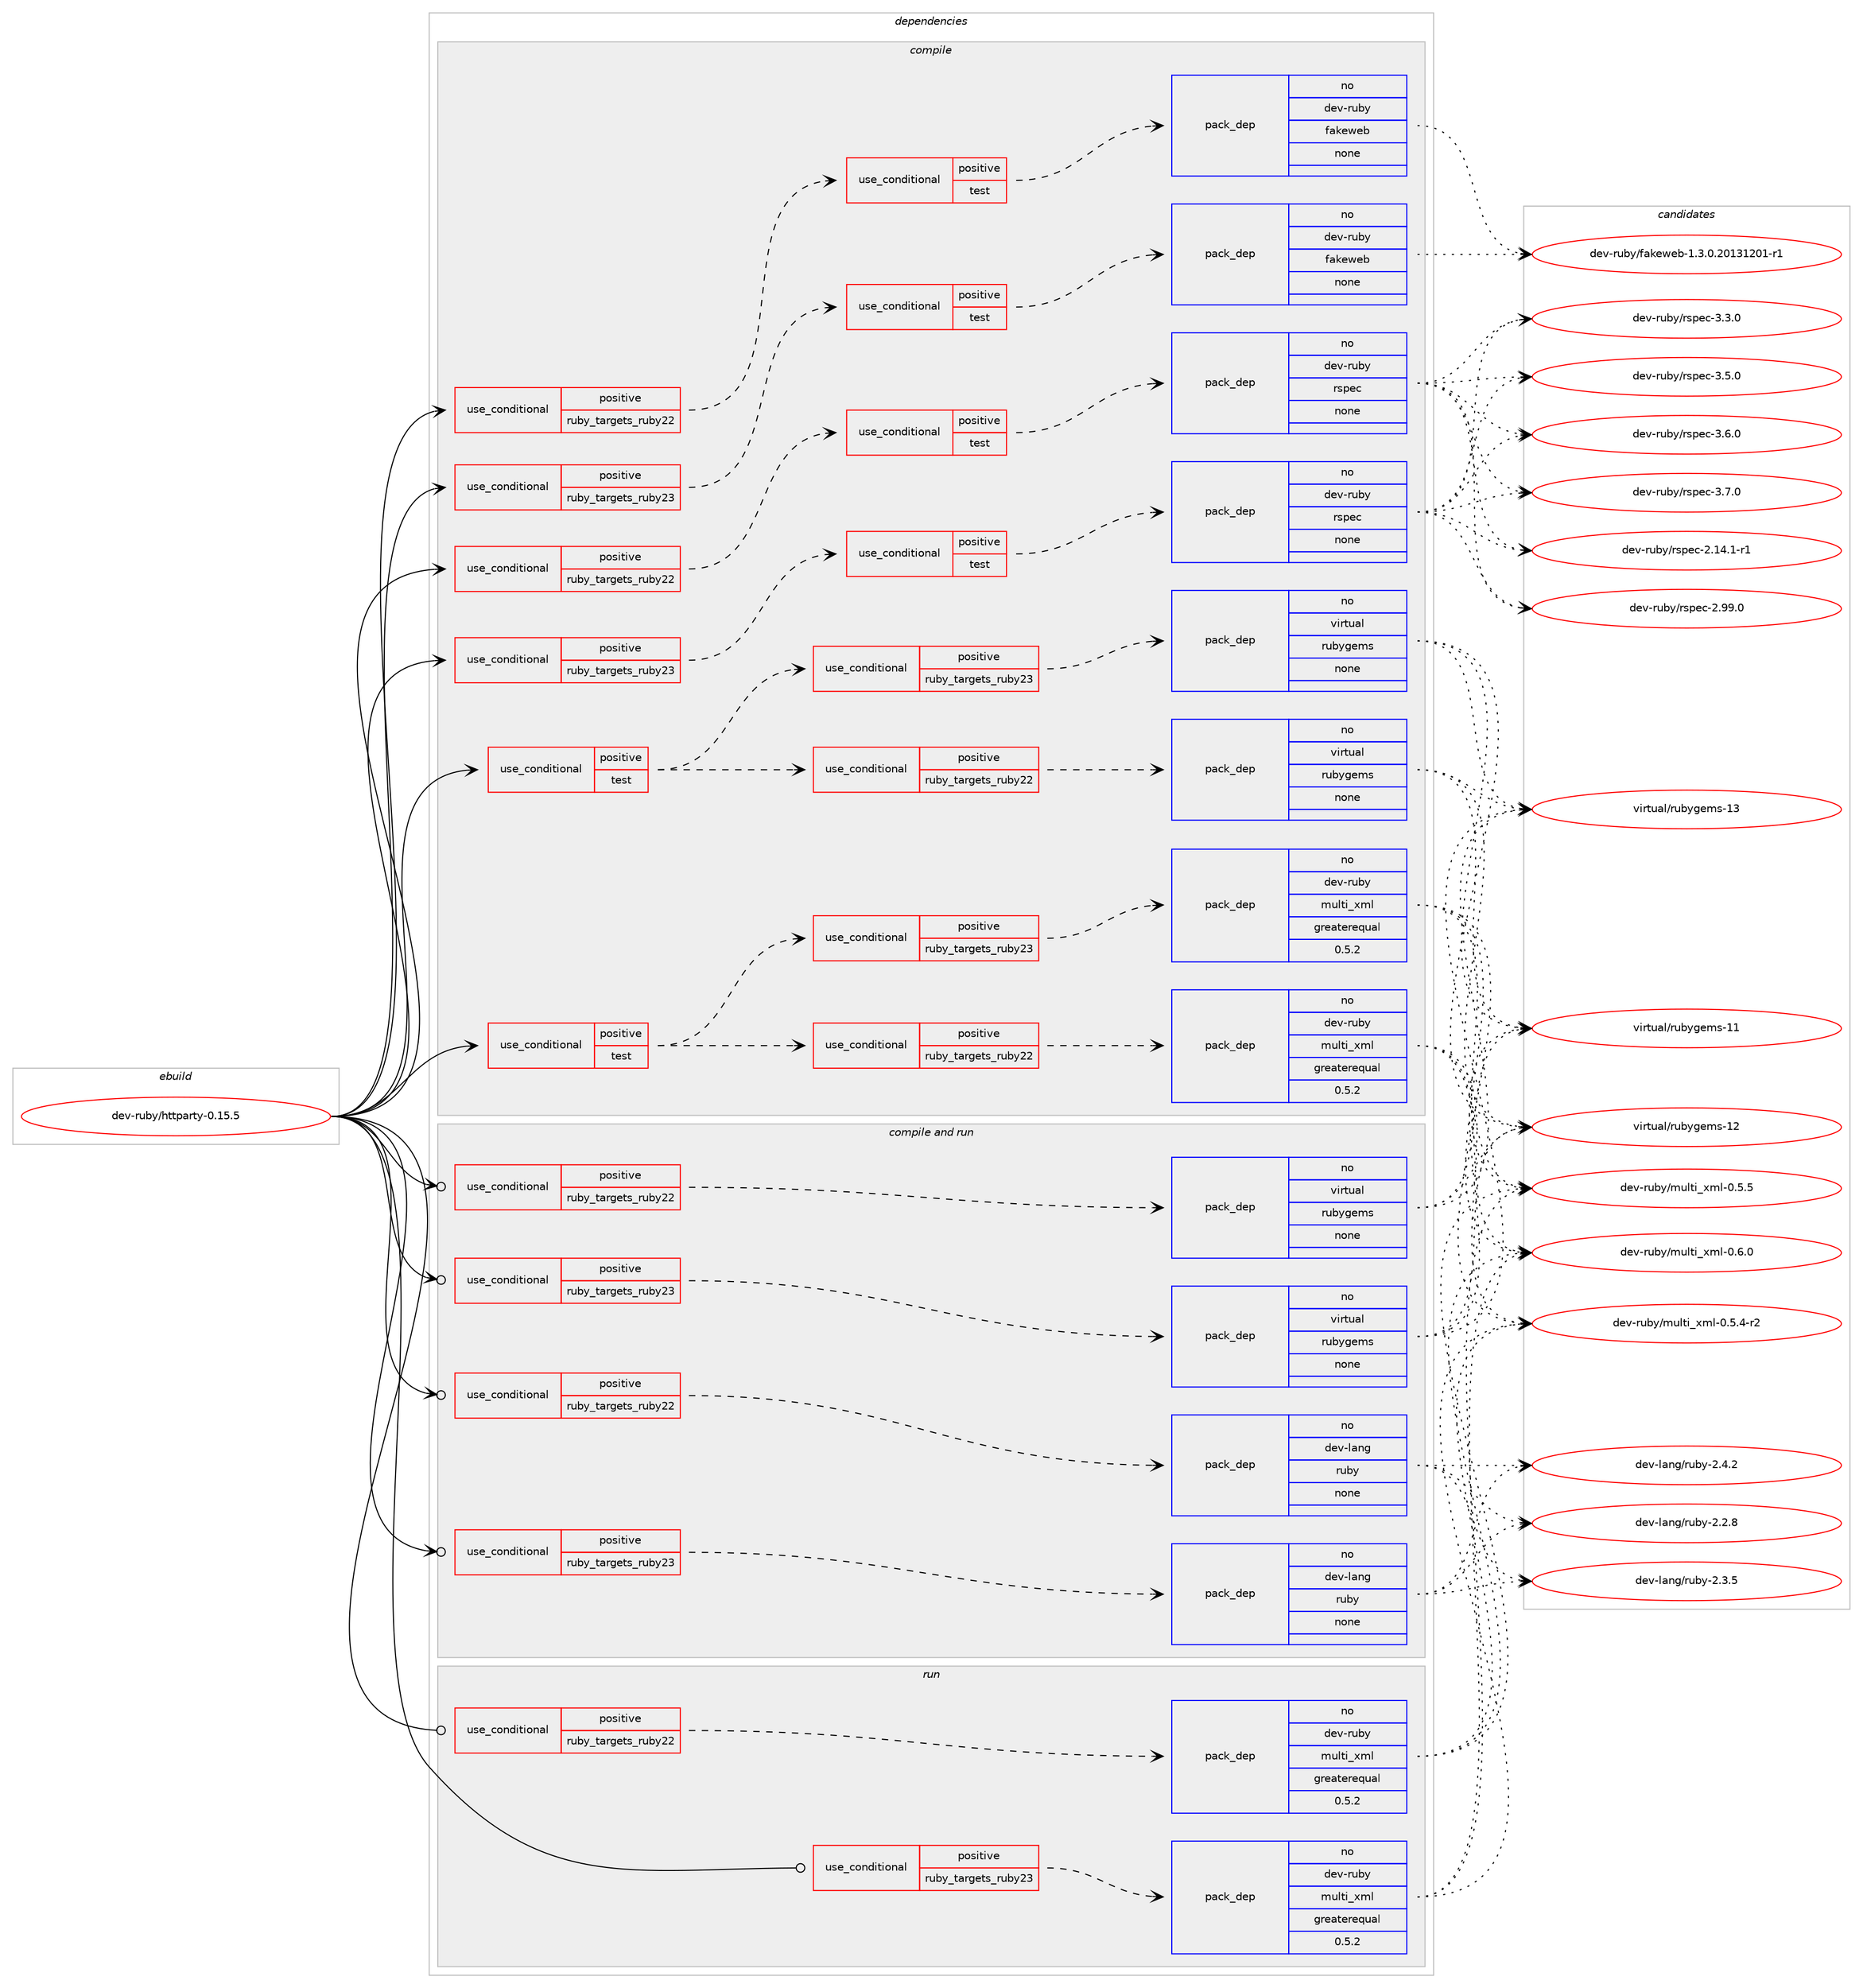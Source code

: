 digraph prolog {

# *************
# Graph options
# *************

newrank=true;
concentrate=true;
compound=true;
graph [rankdir=LR,fontname=Helvetica,fontsize=10,ranksep=1.5];#, ranksep=2.5, nodesep=0.2];
edge  [arrowhead=vee];
node  [fontname=Helvetica,fontsize=10];

# **********
# The ebuild
# **********

subgraph cluster_leftcol {
color=gray;
rank=same;
label=<<i>ebuild</i>>;
id [label="dev-ruby/httparty-0.15.5", color=red, width=4, href="../dev-ruby/httparty-0.15.5.svg"];
}

# ****************
# The dependencies
# ****************

subgraph cluster_midcol {
color=gray;
label=<<i>dependencies</i>>;
subgraph cluster_compile {
fillcolor="#eeeeee";
style=filled;
label=<<i>compile</i>>;
subgraph cond59248 {
dependency242984 [label=<<TABLE BORDER="0" CELLBORDER="1" CELLSPACING="0" CELLPADDING="4"><TR><TD ROWSPAN="3" CELLPADDING="10">use_conditional</TD></TR><TR><TD>positive</TD></TR><TR><TD>ruby_targets_ruby22</TD></TR></TABLE>>, shape=none, color=red];
subgraph cond59249 {
dependency242985 [label=<<TABLE BORDER="0" CELLBORDER="1" CELLSPACING="0" CELLPADDING="4"><TR><TD ROWSPAN="3" CELLPADDING="10">use_conditional</TD></TR><TR><TD>positive</TD></TR><TR><TD>test</TD></TR></TABLE>>, shape=none, color=red];
subgraph pack179659 {
dependency242986 [label=<<TABLE BORDER="0" CELLBORDER="1" CELLSPACING="0" CELLPADDING="4" WIDTH="220"><TR><TD ROWSPAN="6" CELLPADDING="30">pack_dep</TD></TR><TR><TD WIDTH="110">no</TD></TR><TR><TD>dev-ruby</TD></TR><TR><TD>fakeweb</TD></TR><TR><TD>none</TD></TR><TR><TD></TD></TR></TABLE>>, shape=none, color=blue];
}
dependency242985:e -> dependency242986:w [weight=20,style="dashed",arrowhead="vee"];
}
dependency242984:e -> dependency242985:w [weight=20,style="dashed",arrowhead="vee"];
}
id:e -> dependency242984:w [weight=20,style="solid",arrowhead="vee"];
subgraph cond59250 {
dependency242987 [label=<<TABLE BORDER="0" CELLBORDER="1" CELLSPACING="0" CELLPADDING="4"><TR><TD ROWSPAN="3" CELLPADDING="10">use_conditional</TD></TR><TR><TD>positive</TD></TR><TR><TD>ruby_targets_ruby22</TD></TR></TABLE>>, shape=none, color=red];
subgraph cond59251 {
dependency242988 [label=<<TABLE BORDER="0" CELLBORDER="1" CELLSPACING="0" CELLPADDING="4"><TR><TD ROWSPAN="3" CELLPADDING="10">use_conditional</TD></TR><TR><TD>positive</TD></TR><TR><TD>test</TD></TR></TABLE>>, shape=none, color=red];
subgraph pack179660 {
dependency242989 [label=<<TABLE BORDER="0" CELLBORDER="1" CELLSPACING="0" CELLPADDING="4" WIDTH="220"><TR><TD ROWSPAN="6" CELLPADDING="30">pack_dep</TD></TR><TR><TD WIDTH="110">no</TD></TR><TR><TD>dev-ruby</TD></TR><TR><TD>rspec</TD></TR><TR><TD>none</TD></TR><TR><TD></TD></TR></TABLE>>, shape=none, color=blue];
}
dependency242988:e -> dependency242989:w [weight=20,style="dashed",arrowhead="vee"];
}
dependency242987:e -> dependency242988:w [weight=20,style="dashed",arrowhead="vee"];
}
id:e -> dependency242987:w [weight=20,style="solid",arrowhead="vee"];
subgraph cond59252 {
dependency242990 [label=<<TABLE BORDER="0" CELLBORDER="1" CELLSPACING="0" CELLPADDING="4"><TR><TD ROWSPAN="3" CELLPADDING="10">use_conditional</TD></TR><TR><TD>positive</TD></TR><TR><TD>ruby_targets_ruby23</TD></TR></TABLE>>, shape=none, color=red];
subgraph cond59253 {
dependency242991 [label=<<TABLE BORDER="0" CELLBORDER="1" CELLSPACING="0" CELLPADDING="4"><TR><TD ROWSPAN="3" CELLPADDING="10">use_conditional</TD></TR><TR><TD>positive</TD></TR><TR><TD>test</TD></TR></TABLE>>, shape=none, color=red];
subgraph pack179661 {
dependency242992 [label=<<TABLE BORDER="0" CELLBORDER="1" CELLSPACING="0" CELLPADDING="4" WIDTH="220"><TR><TD ROWSPAN="6" CELLPADDING="30">pack_dep</TD></TR><TR><TD WIDTH="110">no</TD></TR><TR><TD>dev-ruby</TD></TR><TR><TD>fakeweb</TD></TR><TR><TD>none</TD></TR><TR><TD></TD></TR></TABLE>>, shape=none, color=blue];
}
dependency242991:e -> dependency242992:w [weight=20,style="dashed",arrowhead="vee"];
}
dependency242990:e -> dependency242991:w [weight=20,style="dashed",arrowhead="vee"];
}
id:e -> dependency242990:w [weight=20,style="solid",arrowhead="vee"];
subgraph cond59254 {
dependency242993 [label=<<TABLE BORDER="0" CELLBORDER="1" CELLSPACING="0" CELLPADDING="4"><TR><TD ROWSPAN="3" CELLPADDING="10">use_conditional</TD></TR><TR><TD>positive</TD></TR><TR><TD>ruby_targets_ruby23</TD></TR></TABLE>>, shape=none, color=red];
subgraph cond59255 {
dependency242994 [label=<<TABLE BORDER="0" CELLBORDER="1" CELLSPACING="0" CELLPADDING="4"><TR><TD ROWSPAN="3" CELLPADDING="10">use_conditional</TD></TR><TR><TD>positive</TD></TR><TR><TD>test</TD></TR></TABLE>>, shape=none, color=red];
subgraph pack179662 {
dependency242995 [label=<<TABLE BORDER="0" CELLBORDER="1" CELLSPACING="0" CELLPADDING="4" WIDTH="220"><TR><TD ROWSPAN="6" CELLPADDING="30">pack_dep</TD></TR><TR><TD WIDTH="110">no</TD></TR><TR><TD>dev-ruby</TD></TR><TR><TD>rspec</TD></TR><TR><TD>none</TD></TR><TR><TD></TD></TR></TABLE>>, shape=none, color=blue];
}
dependency242994:e -> dependency242995:w [weight=20,style="dashed",arrowhead="vee"];
}
dependency242993:e -> dependency242994:w [weight=20,style="dashed",arrowhead="vee"];
}
id:e -> dependency242993:w [weight=20,style="solid",arrowhead="vee"];
subgraph cond59256 {
dependency242996 [label=<<TABLE BORDER="0" CELLBORDER="1" CELLSPACING="0" CELLPADDING="4"><TR><TD ROWSPAN="3" CELLPADDING="10">use_conditional</TD></TR><TR><TD>positive</TD></TR><TR><TD>test</TD></TR></TABLE>>, shape=none, color=red];
subgraph cond59257 {
dependency242997 [label=<<TABLE BORDER="0" CELLBORDER="1" CELLSPACING="0" CELLPADDING="4"><TR><TD ROWSPAN="3" CELLPADDING="10">use_conditional</TD></TR><TR><TD>positive</TD></TR><TR><TD>ruby_targets_ruby22</TD></TR></TABLE>>, shape=none, color=red];
subgraph pack179663 {
dependency242998 [label=<<TABLE BORDER="0" CELLBORDER="1" CELLSPACING="0" CELLPADDING="4" WIDTH="220"><TR><TD ROWSPAN="6" CELLPADDING="30">pack_dep</TD></TR><TR><TD WIDTH="110">no</TD></TR><TR><TD>dev-ruby</TD></TR><TR><TD>multi_xml</TD></TR><TR><TD>greaterequal</TD></TR><TR><TD>0.5.2</TD></TR></TABLE>>, shape=none, color=blue];
}
dependency242997:e -> dependency242998:w [weight=20,style="dashed",arrowhead="vee"];
}
dependency242996:e -> dependency242997:w [weight=20,style="dashed",arrowhead="vee"];
subgraph cond59258 {
dependency242999 [label=<<TABLE BORDER="0" CELLBORDER="1" CELLSPACING="0" CELLPADDING="4"><TR><TD ROWSPAN="3" CELLPADDING="10">use_conditional</TD></TR><TR><TD>positive</TD></TR><TR><TD>ruby_targets_ruby23</TD></TR></TABLE>>, shape=none, color=red];
subgraph pack179664 {
dependency243000 [label=<<TABLE BORDER="0" CELLBORDER="1" CELLSPACING="0" CELLPADDING="4" WIDTH="220"><TR><TD ROWSPAN="6" CELLPADDING="30">pack_dep</TD></TR><TR><TD WIDTH="110">no</TD></TR><TR><TD>dev-ruby</TD></TR><TR><TD>multi_xml</TD></TR><TR><TD>greaterequal</TD></TR><TR><TD>0.5.2</TD></TR></TABLE>>, shape=none, color=blue];
}
dependency242999:e -> dependency243000:w [weight=20,style="dashed",arrowhead="vee"];
}
dependency242996:e -> dependency242999:w [weight=20,style="dashed",arrowhead="vee"];
}
id:e -> dependency242996:w [weight=20,style="solid",arrowhead="vee"];
subgraph cond59259 {
dependency243001 [label=<<TABLE BORDER="0" CELLBORDER="1" CELLSPACING="0" CELLPADDING="4"><TR><TD ROWSPAN="3" CELLPADDING="10">use_conditional</TD></TR><TR><TD>positive</TD></TR><TR><TD>test</TD></TR></TABLE>>, shape=none, color=red];
subgraph cond59260 {
dependency243002 [label=<<TABLE BORDER="0" CELLBORDER="1" CELLSPACING="0" CELLPADDING="4"><TR><TD ROWSPAN="3" CELLPADDING="10">use_conditional</TD></TR><TR><TD>positive</TD></TR><TR><TD>ruby_targets_ruby22</TD></TR></TABLE>>, shape=none, color=red];
subgraph pack179665 {
dependency243003 [label=<<TABLE BORDER="0" CELLBORDER="1" CELLSPACING="0" CELLPADDING="4" WIDTH="220"><TR><TD ROWSPAN="6" CELLPADDING="30">pack_dep</TD></TR><TR><TD WIDTH="110">no</TD></TR><TR><TD>virtual</TD></TR><TR><TD>rubygems</TD></TR><TR><TD>none</TD></TR><TR><TD></TD></TR></TABLE>>, shape=none, color=blue];
}
dependency243002:e -> dependency243003:w [weight=20,style="dashed",arrowhead="vee"];
}
dependency243001:e -> dependency243002:w [weight=20,style="dashed",arrowhead="vee"];
subgraph cond59261 {
dependency243004 [label=<<TABLE BORDER="0" CELLBORDER="1" CELLSPACING="0" CELLPADDING="4"><TR><TD ROWSPAN="3" CELLPADDING="10">use_conditional</TD></TR><TR><TD>positive</TD></TR><TR><TD>ruby_targets_ruby23</TD></TR></TABLE>>, shape=none, color=red];
subgraph pack179666 {
dependency243005 [label=<<TABLE BORDER="0" CELLBORDER="1" CELLSPACING="0" CELLPADDING="4" WIDTH="220"><TR><TD ROWSPAN="6" CELLPADDING="30">pack_dep</TD></TR><TR><TD WIDTH="110">no</TD></TR><TR><TD>virtual</TD></TR><TR><TD>rubygems</TD></TR><TR><TD>none</TD></TR><TR><TD></TD></TR></TABLE>>, shape=none, color=blue];
}
dependency243004:e -> dependency243005:w [weight=20,style="dashed",arrowhead="vee"];
}
dependency243001:e -> dependency243004:w [weight=20,style="dashed",arrowhead="vee"];
}
id:e -> dependency243001:w [weight=20,style="solid",arrowhead="vee"];
}
subgraph cluster_compileandrun {
fillcolor="#eeeeee";
style=filled;
label=<<i>compile and run</i>>;
subgraph cond59262 {
dependency243006 [label=<<TABLE BORDER="0" CELLBORDER="1" CELLSPACING="0" CELLPADDING="4"><TR><TD ROWSPAN="3" CELLPADDING="10">use_conditional</TD></TR><TR><TD>positive</TD></TR><TR><TD>ruby_targets_ruby22</TD></TR></TABLE>>, shape=none, color=red];
subgraph pack179667 {
dependency243007 [label=<<TABLE BORDER="0" CELLBORDER="1" CELLSPACING="0" CELLPADDING="4" WIDTH="220"><TR><TD ROWSPAN="6" CELLPADDING="30">pack_dep</TD></TR><TR><TD WIDTH="110">no</TD></TR><TR><TD>dev-lang</TD></TR><TR><TD>ruby</TD></TR><TR><TD>none</TD></TR><TR><TD></TD></TR></TABLE>>, shape=none, color=blue];
}
dependency243006:e -> dependency243007:w [weight=20,style="dashed",arrowhead="vee"];
}
id:e -> dependency243006:w [weight=20,style="solid",arrowhead="odotvee"];
subgraph cond59263 {
dependency243008 [label=<<TABLE BORDER="0" CELLBORDER="1" CELLSPACING="0" CELLPADDING="4"><TR><TD ROWSPAN="3" CELLPADDING="10">use_conditional</TD></TR><TR><TD>positive</TD></TR><TR><TD>ruby_targets_ruby22</TD></TR></TABLE>>, shape=none, color=red];
subgraph pack179668 {
dependency243009 [label=<<TABLE BORDER="0" CELLBORDER="1" CELLSPACING="0" CELLPADDING="4" WIDTH="220"><TR><TD ROWSPAN="6" CELLPADDING="30">pack_dep</TD></TR><TR><TD WIDTH="110">no</TD></TR><TR><TD>virtual</TD></TR><TR><TD>rubygems</TD></TR><TR><TD>none</TD></TR><TR><TD></TD></TR></TABLE>>, shape=none, color=blue];
}
dependency243008:e -> dependency243009:w [weight=20,style="dashed",arrowhead="vee"];
}
id:e -> dependency243008:w [weight=20,style="solid",arrowhead="odotvee"];
subgraph cond59264 {
dependency243010 [label=<<TABLE BORDER="0" CELLBORDER="1" CELLSPACING="0" CELLPADDING="4"><TR><TD ROWSPAN="3" CELLPADDING="10">use_conditional</TD></TR><TR><TD>positive</TD></TR><TR><TD>ruby_targets_ruby23</TD></TR></TABLE>>, shape=none, color=red];
subgraph pack179669 {
dependency243011 [label=<<TABLE BORDER="0" CELLBORDER="1" CELLSPACING="0" CELLPADDING="4" WIDTH="220"><TR><TD ROWSPAN="6" CELLPADDING="30">pack_dep</TD></TR><TR><TD WIDTH="110">no</TD></TR><TR><TD>dev-lang</TD></TR><TR><TD>ruby</TD></TR><TR><TD>none</TD></TR><TR><TD></TD></TR></TABLE>>, shape=none, color=blue];
}
dependency243010:e -> dependency243011:w [weight=20,style="dashed",arrowhead="vee"];
}
id:e -> dependency243010:w [weight=20,style="solid",arrowhead="odotvee"];
subgraph cond59265 {
dependency243012 [label=<<TABLE BORDER="0" CELLBORDER="1" CELLSPACING="0" CELLPADDING="4"><TR><TD ROWSPAN="3" CELLPADDING="10">use_conditional</TD></TR><TR><TD>positive</TD></TR><TR><TD>ruby_targets_ruby23</TD></TR></TABLE>>, shape=none, color=red];
subgraph pack179670 {
dependency243013 [label=<<TABLE BORDER="0" CELLBORDER="1" CELLSPACING="0" CELLPADDING="4" WIDTH="220"><TR><TD ROWSPAN="6" CELLPADDING="30">pack_dep</TD></TR><TR><TD WIDTH="110">no</TD></TR><TR><TD>virtual</TD></TR><TR><TD>rubygems</TD></TR><TR><TD>none</TD></TR><TR><TD></TD></TR></TABLE>>, shape=none, color=blue];
}
dependency243012:e -> dependency243013:w [weight=20,style="dashed",arrowhead="vee"];
}
id:e -> dependency243012:w [weight=20,style="solid",arrowhead="odotvee"];
}
subgraph cluster_run {
fillcolor="#eeeeee";
style=filled;
label=<<i>run</i>>;
subgraph cond59266 {
dependency243014 [label=<<TABLE BORDER="0" CELLBORDER="1" CELLSPACING="0" CELLPADDING="4"><TR><TD ROWSPAN="3" CELLPADDING="10">use_conditional</TD></TR><TR><TD>positive</TD></TR><TR><TD>ruby_targets_ruby22</TD></TR></TABLE>>, shape=none, color=red];
subgraph pack179671 {
dependency243015 [label=<<TABLE BORDER="0" CELLBORDER="1" CELLSPACING="0" CELLPADDING="4" WIDTH="220"><TR><TD ROWSPAN="6" CELLPADDING="30">pack_dep</TD></TR><TR><TD WIDTH="110">no</TD></TR><TR><TD>dev-ruby</TD></TR><TR><TD>multi_xml</TD></TR><TR><TD>greaterequal</TD></TR><TR><TD>0.5.2</TD></TR></TABLE>>, shape=none, color=blue];
}
dependency243014:e -> dependency243015:w [weight=20,style="dashed",arrowhead="vee"];
}
id:e -> dependency243014:w [weight=20,style="solid",arrowhead="odot"];
subgraph cond59267 {
dependency243016 [label=<<TABLE BORDER="0" CELLBORDER="1" CELLSPACING="0" CELLPADDING="4"><TR><TD ROWSPAN="3" CELLPADDING="10">use_conditional</TD></TR><TR><TD>positive</TD></TR><TR><TD>ruby_targets_ruby23</TD></TR></TABLE>>, shape=none, color=red];
subgraph pack179672 {
dependency243017 [label=<<TABLE BORDER="0" CELLBORDER="1" CELLSPACING="0" CELLPADDING="4" WIDTH="220"><TR><TD ROWSPAN="6" CELLPADDING="30">pack_dep</TD></TR><TR><TD WIDTH="110">no</TD></TR><TR><TD>dev-ruby</TD></TR><TR><TD>multi_xml</TD></TR><TR><TD>greaterequal</TD></TR><TR><TD>0.5.2</TD></TR></TABLE>>, shape=none, color=blue];
}
dependency243016:e -> dependency243017:w [weight=20,style="dashed",arrowhead="vee"];
}
id:e -> dependency243016:w [weight=20,style="solid",arrowhead="odot"];
}
}

# **************
# The candidates
# **************

subgraph cluster_choices {
rank=same;
color=gray;
label=<<i>candidates</i>>;

subgraph choice179659 {
color=black;
nodesep=1;
choice10010111845114117981214710297107101119101984549465146484650484951495048494511449 [label="dev-ruby/fakeweb-1.3.0.20131201-r1", color=red, width=4,href="../dev-ruby/fakeweb-1.3.0.20131201-r1.svg"];
dependency242986:e -> choice10010111845114117981214710297107101119101984549465146484650484951495048494511449:w [style=dotted,weight="100"];
}
subgraph choice179660 {
color=black;
nodesep=1;
choice10010111845114117981214711411511210199455046495246494511449 [label="dev-ruby/rspec-2.14.1-r1", color=red, width=4,href="../dev-ruby/rspec-2.14.1-r1.svg"];
choice1001011184511411798121471141151121019945504657574648 [label="dev-ruby/rspec-2.99.0", color=red, width=4,href="../dev-ruby/rspec-2.99.0.svg"];
choice10010111845114117981214711411511210199455146514648 [label="dev-ruby/rspec-3.3.0", color=red, width=4,href="../dev-ruby/rspec-3.3.0.svg"];
choice10010111845114117981214711411511210199455146534648 [label="dev-ruby/rspec-3.5.0", color=red, width=4,href="../dev-ruby/rspec-3.5.0.svg"];
choice10010111845114117981214711411511210199455146544648 [label="dev-ruby/rspec-3.6.0", color=red, width=4,href="../dev-ruby/rspec-3.6.0.svg"];
choice10010111845114117981214711411511210199455146554648 [label="dev-ruby/rspec-3.7.0", color=red, width=4,href="../dev-ruby/rspec-3.7.0.svg"];
dependency242989:e -> choice10010111845114117981214711411511210199455046495246494511449:w [style=dotted,weight="100"];
dependency242989:e -> choice1001011184511411798121471141151121019945504657574648:w [style=dotted,weight="100"];
dependency242989:e -> choice10010111845114117981214711411511210199455146514648:w [style=dotted,weight="100"];
dependency242989:e -> choice10010111845114117981214711411511210199455146534648:w [style=dotted,weight="100"];
dependency242989:e -> choice10010111845114117981214711411511210199455146544648:w [style=dotted,weight="100"];
dependency242989:e -> choice10010111845114117981214711411511210199455146554648:w [style=dotted,weight="100"];
}
subgraph choice179661 {
color=black;
nodesep=1;
choice10010111845114117981214710297107101119101984549465146484650484951495048494511449 [label="dev-ruby/fakeweb-1.3.0.20131201-r1", color=red, width=4,href="../dev-ruby/fakeweb-1.3.0.20131201-r1.svg"];
dependency242992:e -> choice10010111845114117981214710297107101119101984549465146484650484951495048494511449:w [style=dotted,weight="100"];
}
subgraph choice179662 {
color=black;
nodesep=1;
choice10010111845114117981214711411511210199455046495246494511449 [label="dev-ruby/rspec-2.14.1-r1", color=red, width=4,href="../dev-ruby/rspec-2.14.1-r1.svg"];
choice1001011184511411798121471141151121019945504657574648 [label="dev-ruby/rspec-2.99.0", color=red, width=4,href="../dev-ruby/rspec-2.99.0.svg"];
choice10010111845114117981214711411511210199455146514648 [label="dev-ruby/rspec-3.3.0", color=red, width=4,href="../dev-ruby/rspec-3.3.0.svg"];
choice10010111845114117981214711411511210199455146534648 [label="dev-ruby/rspec-3.5.0", color=red, width=4,href="../dev-ruby/rspec-3.5.0.svg"];
choice10010111845114117981214711411511210199455146544648 [label="dev-ruby/rspec-3.6.0", color=red, width=4,href="../dev-ruby/rspec-3.6.0.svg"];
choice10010111845114117981214711411511210199455146554648 [label="dev-ruby/rspec-3.7.0", color=red, width=4,href="../dev-ruby/rspec-3.7.0.svg"];
dependency242995:e -> choice10010111845114117981214711411511210199455046495246494511449:w [style=dotted,weight="100"];
dependency242995:e -> choice1001011184511411798121471141151121019945504657574648:w [style=dotted,weight="100"];
dependency242995:e -> choice10010111845114117981214711411511210199455146514648:w [style=dotted,weight="100"];
dependency242995:e -> choice10010111845114117981214711411511210199455146534648:w [style=dotted,weight="100"];
dependency242995:e -> choice10010111845114117981214711411511210199455146544648:w [style=dotted,weight="100"];
dependency242995:e -> choice10010111845114117981214711411511210199455146554648:w [style=dotted,weight="100"];
}
subgraph choice179663 {
color=black;
nodesep=1;
choice100101118451141179812147109117108116105951201091084548465346524511450 [label="dev-ruby/multi_xml-0.5.4-r2", color=red, width=4,href="../dev-ruby/multi_xml-0.5.4-r2.svg"];
choice10010111845114117981214710911710811610595120109108454846534653 [label="dev-ruby/multi_xml-0.5.5", color=red, width=4,href="../dev-ruby/multi_xml-0.5.5.svg"];
choice10010111845114117981214710911710811610595120109108454846544648 [label="dev-ruby/multi_xml-0.6.0", color=red, width=4,href="../dev-ruby/multi_xml-0.6.0.svg"];
dependency242998:e -> choice100101118451141179812147109117108116105951201091084548465346524511450:w [style=dotted,weight="100"];
dependency242998:e -> choice10010111845114117981214710911710811610595120109108454846534653:w [style=dotted,weight="100"];
dependency242998:e -> choice10010111845114117981214710911710811610595120109108454846544648:w [style=dotted,weight="100"];
}
subgraph choice179664 {
color=black;
nodesep=1;
choice100101118451141179812147109117108116105951201091084548465346524511450 [label="dev-ruby/multi_xml-0.5.4-r2", color=red, width=4,href="../dev-ruby/multi_xml-0.5.4-r2.svg"];
choice10010111845114117981214710911710811610595120109108454846534653 [label="dev-ruby/multi_xml-0.5.5", color=red, width=4,href="../dev-ruby/multi_xml-0.5.5.svg"];
choice10010111845114117981214710911710811610595120109108454846544648 [label="dev-ruby/multi_xml-0.6.0", color=red, width=4,href="../dev-ruby/multi_xml-0.6.0.svg"];
dependency243000:e -> choice100101118451141179812147109117108116105951201091084548465346524511450:w [style=dotted,weight="100"];
dependency243000:e -> choice10010111845114117981214710911710811610595120109108454846534653:w [style=dotted,weight="100"];
dependency243000:e -> choice10010111845114117981214710911710811610595120109108454846544648:w [style=dotted,weight="100"];
}
subgraph choice179665 {
color=black;
nodesep=1;
choice118105114116117971084711411798121103101109115454949 [label="virtual/rubygems-11", color=red, width=4,href="../virtual/rubygems-11.svg"];
choice118105114116117971084711411798121103101109115454950 [label="virtual/rubygems-12", color=red, width=4,href="../virtual/rubygems-12.svg"];
choice118105114116117971084711411798121103101109115454951 [label="virtual/rubygems-13", color=red, width=4,href="../virtual/rubygems-13.svg"];
dependency243003:e -> choice118105114116117971084711411798121103101109115454949:w [style=dotted,weight="100"];
dependency243003:e -> choice118105114116117971084711411798121103101109115454950:w [style=dotted,weight="100"];
dependency243003:e -> choice118105114116117971084711411798121103101109115454951:w [style=dotted,weight="100"];
}
subgraph choice179666 {
color=black;
nodesep=1;
choice118105114116117971084711411798121103101109115454949 [label="virtual/rubygems-11", color=red, width=4,href="../virtual/rubygems-11.svg"];
choice118105114116117971084711411798121103101109115454950 [label="virtual/rubygems-12", color=red, width=4,href="../virtual/rubygems-12.svg"];
choice118105114116117971084711411798121103101109115454951 [label="virtual/rubygems-13", color=red, width=4,href="../virtual/rubygems-13.svg"];
dependency243005:e -> choice118105114116117971084711411798121103101109115454949:w [style=dotted,weight="100"];
dependency243005:e -> choice118105114116117971084711411798121103101109115454950:w [style=dotted,weight="100"];
dependency243005:e -> choice118105114116117971084711411798121103101109115454951:w [style=dotted,weight="100"];
}
subgraph choice179667 {
color=black;
nodesep=1;
choice10010111845108971101034711411798121455046504656 [label="dev-lang/ruby-2.2.8", color=red, width=4,href="../dev-lang/ruby-2.2.8.svg"];
choice10010111845108971101034711411798121455046514653 [label="dev-lang/ruby-2.3.5", color=red, width=4,href="../dev-lang/ruby-2.3.5.svg"];
choice10010111845108971101034711411798121455046524650 [label="dev-lang/ruby-2.4.2", color=red, width=4,href="../dev-lang/ruby-2.4.2.svg"];
dependency243007:e -> choice10010111845108971101034711411798121455046504656:w [style=dotted,weight="100"];
dependency243007:e -> choice10010111845108971101034711411798121455046514653:w [style=dotted,weight="100"];
dependency243007:e -> choice10010111845108971101034711411798121455046524650:w [style=dotted,weight="100"];
}
subgraph choice179668 {
color=black;
nodesep=1;
choice118105114116117971084711411798121103101109115454949 [label="virtual/rubygems-11", color=red, width=4,href="../virtual/rubygems-11.svg"];
choice118105114116117971084711411798121103101109115454950 [label="virtual/rubygems-12", color=red, width=4,href="../virtual/rubygems-12.svg"];
choice118105114116117971084711411798121103101109115454951 [label="virtual/rubygems-13", color=red, width=4,href="../virtual/rubygems-13.svg"];
dependency243009:e -> choice118105114116117971084711411798121103101109115454949:w [style=dotted,weight="100"];
dependency243009:e -> choice118105114116117971084711411798121103101109115454950:w [style=dotted,weight="100"];
dependency243009:e -> choice118105114116117971084711411798121103101109115454951:w [style=dotted,weight="100"];
}
subgraph choice179669 {
color=black;
nodesep=1;
choice10010111845108971101034711411798121455046504656 [label="dev-lang/ruby-2.2.8", color=red, width=4,href="../dev-lang/ruby-2.2.8.svg"];
choice10010111845108971101034711411798121455046514653 [label="dev-lang/ruby-2.3.5", color=red, width=4,href="../dev-lang/ruby-2.3.5.svg"];
choice10010111845108971101034711411798121455046524650 [label="dev-lang/ruby-2.4.2", color=red, width=4,href="../dev-lang/ruby-2.4.2.svg"];
dependency243011:e -> choice10010111845108971101034711411798121455046504656:w [style=dotted,weight="100"];
dependency243011:e -> choice10010111845108971101034711411798121455046514653:w [style=dotted,weight="100"];
dependency243011:e -> choice10010111845108971101034711411798121455046524650:w [style=dotted,weight="100"];
}
subgraph choice179670 {
color=black;
nodesep=1;
choice118105114116117971084711411798121103101109115454949 [label="virtual/rubygems-11", color=red, width=4,href="../virtual/rubygems-11.svg"];
choice118105114116117971084711411798121103101109115454950 [label="virtual/rubygems-12", color=red, width=4,href="../virtual/rubygems-12.svg"];
choice118105114116117971084711411798121103101109115454951 [label="virtual/rubygems-13", color=red, width=4,href="../virtual/rubygems-13.svg"];
dependency243013:e -> choice118105114116117971084711411798121103101109115454949:w [style=dotted,weight="100"];
dependency243013:e -> choice118105114116117971084711411798121103101109115454950:w [style=dotted,weight="100"];
dependency243013:e -> choice118105114116117971084711411798121103101109115454951:w [style=dotted,weight="100"];
}
subgraph choice179671 {
color=black;
nodesep=1;
choice100101118451141179812147109117108116105951201091084548465346524511450 [label="dev-ruby/multi_xml-0.5.4-r2", color=red, width=4,href="../dev-ruby/multi_xml-0.5.4-r2.svg"];
choice10010111845114117981214710911710811610595120109108454846534653 [label="dev-ruby/multi_xml-0.5.5", color=red, width=4,href="../dev-ruby/multi_xml-0.5.5.svg"];
choice10010111845114117981214710911710811610595120109108454846544648 [label="dev-ruby/multi_xml-0.6.0", color=red, width=4,href="../dev-ruby/multi_xml-0.6.0.svg"];
dependency243015:e -> choice100101118451141179812147109117108116105951201091084548465346524511450:w [style=dotted,weight="100"];
dependency243015:e -> choice10010111845114117981214710911710811610595120109108454846534653:w [style=dotted,weight="100"];
dependency243015:e -> choice10010111845114117981214710911710811610595120109108454846544648:w [style=dotted,weight="100"];
}
subgraph choice179672 {
color=black;
nodesep=1;
choice100101118451141179812147109117108116105951201091084548465346524511450 [label="dev-ruby/multi_xml-0.5.4-r2", color=red, width=4,href="../dev-ruby/multi_xml-0.5.4-r2.svg"];
choice10010111845114117981214710911710811610595120109108454846534653 [label="dev-ruby/multi_xml-0.5.5", color=red, width=4,href="../dev-ruby/multi_xml-0.5.5.svg"];
choice10010111845114117981214710911710811610595120109108454846544648 [label="dev-ruby/multi_xml-0.6.0", color=red, width=4,href="../dev-ruby/multi_xml-0.6.0.svg"];
dependency243017:e -> choice100101118451141179812147109117108116105951201091084548465346524511450:w [style=dotted,weight="100"];
dependency243017:e -> choice10010111845114117981214710911710811610595120109108454846534653:w [style=dotted,weight="100"];
dependency243017:e -> choice10010111845114117981214710911710811610595120109108454846544648:w [style=dotted,weight="100"];
}
}

}
